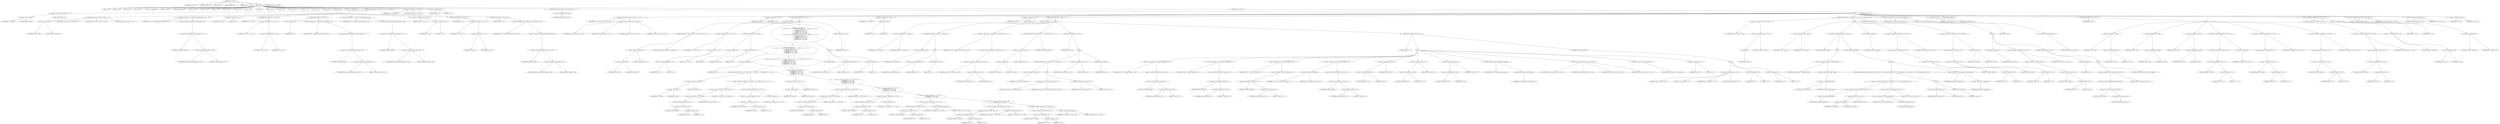 digraph cache_insert {  
"1000123" [label = "(METHOD,cache_insert)" ]
"1000124" [label = "(PARAM,const char *a1)" ]
"1000125" [label = "(PARAM,_DWORD *a2)" ]
"1000126" [label = "(PARAM,int a3)" ]
"1000127" [label = "(PARAM,unsigned int a4)" ]
"1000128" [label = "(PARAM,unsigned __int16 a5)" ]
"1000129" [label = "(BLOCK,,)" ]
"1000130" [label = "(LOCAL,v7: int)" ]
"1000131" [label = "(LOCAL,v8: int)" ]
"1000132" [label = "(LOCAL,v9: int)" ]
"1000133" [label = "(LOCAL,v10: int)" ]
"1000134" [label = "(LOCAL,v12: unsigned int)" ]
"1000135" [label = "(LOCAL,v13: bool)" ]
"1000136" [label = "(LOCAL,v15: unsigned int)" ]
"1000137" [label = "(LOCAL,v16: bool)" ]
"1000138" [label = "(LOCAL,v18: int)" ]
"1000139" [label = "(LOCAL,v19: int)" ]
"1000140" [label = "(LOCAL,v20: int)" ]
"1000141" [label = "(LOCAL,v21: int)" ]
"1000142" [label = "(LOCAL,v22: int)" ]
"1000143" [label = "(LOCAL,v23: int)" ]
"1000144" [label = "(LOCAL,v24: int)" ]
"1000145" [label = "(LOCAL,v25: int)" ]
"1000146" [label = "(LOCAL,v26: char *)" ]
"1000147" [label = "(LOCAL,v27: int)" ]
"1000148" [label = "(LOCAL,v28: int)" ]
"1000149" [label = "(LOCAL,v29: int)" ]
"1000150" [label = "(LOCAL,v32: int)" ]
"1000151" [label = "(LOCAL,v33: _DWORD [ 4 ])" ]
"1000152" [label = "(CONTROL_STRUCTURE,if ( (a5 & 0x980) != 0 ),if ( (a5 & 0x980) != 0 ))" ]
"1000153" [label = "(<operator>.notEquals,(a5 & 0x980) != 0)" ]
"1000154" [label = "(<operator>.and,a5 & 0x980)" ]
"1000155" [label = "(IDENTIFIER,a5,a5 & 0x980)" ]
"1000156" [label = "(LITERAL,0x980,a5 & 0x980)" ]
"1000157" [label = "(LITERAL,0,(a5 & 0x980) != 0)" ]
"1000158" [label = "(BLOCK,,)" ]
"1000159" [label = "(log_query,log_query(a5 | 0x10000, a1, a2, 0))" ]
"1000160" [label = "(<operator>.or,a5 | 0x10000)" ]
"1000161" [label = "(IDENTIFIER,a5,a5 | 0x10000)" ]
"1000162" [label = "(LITERAL,0x10000,a5 | 0x10000)" ]
"1000163" [label = "(IDENTIFIER,a1,log_query(a5 | 0x10000, a1, a2, 0))" ]
"1000164" [label = "(IDENTIFIER,a2,log_query(a5 | 0x10000, a1, a2, 0))" ]
"1000165" [label = "(LITERAL,0,log_query(a5 | 0x10000, a1, a2, 0))" ]
"1000166" [label = "(<operator>.assignment,v12 = *(_DWORD *)(dnsmasq_daemon + 252))" ]
"1000167" [label = "(IDENTIFIER,v12,v12 = *(_DWORD *)(dnsmasq_daemon + 252))" ]
"1000168" [label = "(<operator>.indirection,*(_DWORD *)(dnsmasq_daemon + 252))" ]
"1000169" [label = "(<operator>.cast,(_DWORD *)(dnsmasq_daemon + 252))" ]
"1000170" [label = "(UNKNOWN,_DWORD *,_DWORD *)" ]
"1000171" [label = "(<operator>.addition,dnsmasq_daemon + 252)" ]
"1000172" [label = "(IDENTIFIER,dnsmasq_daemon,dnsmasq_daemon + 252)" ]
"1000173" [label = "(LITERAL,252,dnsmasq_daemon + 252)" ]
"1000174" [label = "(<operator>.assignment,v13 = 1)" ]
"1000175" [label = "(IDENTIFIER,v13,v13 = 1)" ]
"1000176" [label = "(LITERAL,1,v13 = 1)" ]
"1000177" [label = "(CONTROL_STRUCTURE,if ( v12 ),if ( v12 ))" ]
"1000178" [label = "(IDENTIFIER,v12,if ( v12 ))" ]
"1000179" [label = "(<operator>.assignment,v13 = v12 >= a4)" ]
"1000180" [label = "(IDENTIFIER,v13,v13 = v12 >= a4)" ]
"1000181" [label = "(<operator>.greaterEqualsThan,v12 >= a4)" ]
"1000182" [label = "(IDENTIFIER,v12,v12 >= a4)" ]
"1000183" [label = "(IDENTIFIER,a4,v12 >= a4)" ]
"1000184" [label = "(CONTROL_STRUCTURE,if ( !v13 ),if ( !v13 ))" ]
"1000185" [label = "(<operator>.logicalNot,!v13)" ]
"1000186" [label = "(IDENTIFIER,v13,!v13)" ]
"1000187" [label = "(<operator>.assignment,a4 = *(_DWORD *)(dnsmasq_daemon + 252))" ]
"1000188" [label = "(IDENTIFIER,a4,a4 = *(_DWORD *)(dnsmasq_daemon + 252))" ]
"1000189" [label = "(<operator>.indirection,*(_DWORD *)(dnsmasq_daemon + 252))" ]
"1000190" [label = "(<operator>.cast,(_DWORD *)(dnsmasq_daemon + 252))" ]
"1000191" [label = "(UNKNOWN,_DWORD *,_DWORD *)" ]
"1000192" [label = "(<operator>.addition,dnsmasq_daemon + 252)" ]
"1000193" [label = "(IDENTIFIER,dnsmasq_daemon,dnsmasq_daemon + 252)" ]
"1000194" [label = "(LITERAL,252,dnsmasq_daemon + 252)" ]
"1000195" [label = "(<operator>.assignment,v15 = *(_DWORD *)(dnsmasq_daemon + 248))" ]
"1000196" [label = "(IDENTIFIER,v15,v15 = *(_DWORD *)(dnsmasq_daemon + 248))" ]
"1000197" [label = "(<operator>.indirection,*(_DWORD *)(dnsmasq_daemon + 248))" ]
"1000198" [label = "(<operator>.cast,(_DWORD *)(dnsmasq_daemon + 248))" ]
"1000199" [label = "(UNKNOWN,_DWORD *,_DWORD *)" ]
"1000200" [label = "(<operator>.addition,dnsmasq_daemon + 248)" ]
"1000201" [label = "(IDENTIFIER,dnsmasq_daemon,dnsmasq_daemon + 248)" ]
"1000202" [label = "(LITERAL,248,dnsmasq_daemon + 248)" ]
"1000203" [label = "(<operator>.assignment,v16 = v15 != 0)" ]
"1000204" [label = "(IDENTIFIER,v16,v16 = v15 != 0)" ]
"1000205" [label = "(<operator>.notEquals,v15 != 0)" ]
"1000206" [label = "(IDENTIFIER,v15,v15 != 0)" ]
"1000207" [label = "(LITERAL,0,v15 != 0)" ]
"1000208" [label = "(CONTROL_STRUCTURE,if ( v15 ),if ( v15 ))" ]
"1000209" [label = "(IDENTIFIER,v15,if ( v15 ))" ]
"1000210" [label = "(<operator>.assignment,v16 = v15 > a4)" ]
"1000211" [label = "(IDENTIFIER,v16,v16 = v15 > a4)" ]
"1000212" [label = "(<operator>.greaterThan,v15 > a4)" ]
"1000213" [label = "(IDENTIFIER,v15,v15 > a4)" ]
"1000214" [label = "(IDENTIFIER,a4,v15 > a4)" ]
"1000215" [label = "(CONTROL_STRUCTURE,if ( v16 ),if ( v16 ))" ]
"1000216" [label = "(IDENTIFIER,v16,if ( v16 ))" ]
"1000217" [label = "(<operator>.assignment,a4 = *(_DWORD *)(dnsmasq_daemon + 248))" ]
"1000218" [label = "(IDENTIFIER,a4,a4 = *(_DWORD *)(dnsmasq_daemon + 248))" ]
"1000219" [label = "(<operator>.indirection,*(_DWORD *)(dnsmasq_daemon + 248))" ]
"1000220" [label = "(<operator>.cast,(_DWORD *)(dnsmasq_daemon + 248))" ]
"1000221" [label = "(UNKNOWN,_DWORD *,_DWORD *)" ]
"1000222" [label = "(<operator>.addition,dnsmasq_daemon + 248)" ]
"1000223" [label = "(IDENTIFIER,dnsmasq_daemon,dnsmasq_daemon + 248)" ]
"1000224" [label = "(LITERAL,248,dnsmasq_daemon + 248)" ]
"1000225" [label = "(<operator>.assignment,v7 = insert_error)" ]
"1000226" [label = "(IDENTIFIER,v7,v7 = insert_error)" ]
"1000227" [label = "(IDENTIFIER,insert_error,v7 = insert_error)" ]
"1000228" [label = "(<operator>.assignment,v8 = 0)" ]
"1000229" [label = "(IDENTIFIER,v8,v8 = 0)" ]
"1000230" [label = "(LITERAL,0,v8 = 0)" ]
"1000231" [label = "(CONTROL_STRUCTURE,if ( !insert_error ),if ( !insert_error ))" ]
"1000232" [label = "(<operator>.logicalNot,!insert_error)" ]
"1000233" [label = "(IDENTIFIER,insert_error,!insert_error)" ]
"1000234" [label = "(BLOCK,,)" ]
"1000235" [label = "(<operator>.assignment,v9 = cache_scan_free(a1, a2, a3, a5))" ]
"1000236" [label = "(IDENTIFIER,v9,v9 = cache_scan_free(a1, a2, a3, a5))" ]
"1000237" [label = "(cache_scan_free,cache_scan_free(a1, a2, a3, a5))" ]
"1000238" [label = "(IDENTIFIER,a1,cache_scan_free(a1, a2, a3, a5))" ]
"1000239" [label = "(IDENTIFIER,a2,cache_scan_free(a1, a2, a3, a5))" ]
"1000240" [label = "(IDENTIFIER,a3,cache_scan_free(a1, a2, a3, a5))" ]
"1000241" [label = "(IDENTIFIER,a5,cache_scan_free(a1, a2, a3, a5))" ]
"1000242" [label = "(<operator>.assignment,v8 = v9)" ]
"1000243" [label = "(IDENTIFIER,v8,v8 = v9)" ]
"1000244" [label = "(IDENTIFIER,v9,v8 = v9)" ]
"1000245" [label = "(CONTROL_STRUCTURE,if ( v9 ),if ( v9 ))" ]
"1000246" [label = "(IDENTIFIER,v9,if ( v9 ))" ]
"1000247" [label = "(BLOCK,,)" ]
"1000248" [label = "(CONTROL_STRUCTURE,if ( (a5 & 0x180) == 0 ),if ( (a5 & 0x180) == 0 ))" ]
"1000249" [label = "(<operator>.equals,(a5 & 0x180) == 0)" ]
"1000250" [label = "(<operator>.and,a5 & 0x180)" ]
"1000251" [label = "(IDENTIFIER,a5,a5 & 0x180)" ]
"1000252" [label = "(LITERAL,0x180,a5 & 0x180)" ]
"1000253" [label = "(LITERAL,0,(a5 & 0x180) == 0)" ]
"1000254" [label = "(CONTROL_STRUCTURE,goto LABEL_17;,goto LABEL_17;)" ]
"1000255" [label = "(<operator>.assignment,v10 = (a5 >> 3) & 1)" ]
"1000256" [label = "(IDENTIFIER,v10,v10 = (a5 >> 3) & 1)" ]
"1000257" [label = "(<operator>.and,(a5 >> 3) & 1)" ]
"1000258" [label = "(<operator>.arithmeticShiftRight,a5 >> 3)" ]
"1000259" [label = "(IDENTIFIER,a5,a5 >> 3)" ]
"1000260" [label = "(LITERAL,3,a5 >> 3)" ]
"1000261" [label = "(LITERAL,1,(a5 >> 3) & 1)" ]
"1000262" [label = "(CONTROL_STRUCTURE,if ( !a2 ),if ( !a2 ))" ]
"1000263" [label = "(<operator>.logicalNot,!a2)" ]
"1000264" [label = "(IDENTIFIER,a2,!a2)" ]
"1000265" [label = "(<operator>.assignment,v10 = 0)" ]
"1000266" [label = "(IDENTIFIER,v10,v10 = 0)" ]
"1000267" [label = "(LITERAL,0,v10 = 0)" ]
"1000268" [label = "(CONTROL_STRUCTURE,if ( !v10\n        || ((a5 & 0x80) == 0 || (*(_WORD *)(v9 + 36) & 0x80) == 0 || *(_DWORD *)(v9 + 12) != *a2)\n        && ((a5 & 0x100) == 0\n         || (*(_WORD *)(v9 + 36) & 0x100) == 0\n         || *(_DWORD *)(v9 + 12) != *a2\n         || *(_DWORD *)(v9 + 16) != a2[1]\n         || *(_DWORD *)(v9 + 20) != a2[2]\n         || *(_DWORD *)(v9 + 24) != a2[3]) ),if ( !v10\n        || ((a5 & 0x80) == 0 || (*(_WORD *)(v9 + 36) & 0x80) == 0 || *(_DWORD *)(v9 + 12) != *a2)\n        && ((a5 & 0x100) == 0\n         || (*(_WORD *)(v9 + 36) & 0x100) == 0\n         || *(_DWORD *)(v9 + 12) != *a2\n         || *(_DWORD *)(v9 + 16) != a2[1]\n         || *(_DWORD *)(v9 + 20) != a2[2]\n         || *(_DWORD *)(v9 + 24) != a2[3]) ))" ]
"1000269" [label = "(<operator>.logicalOr,!v10\n        || ((a5 & 0x80) == 0 || (*(_WORD *)(v9 + 36) & 0x80) == 0 || *(_DWORD *)(v9 + 12) != *a2)\n        && ((a5 & 0x100) == 0\n         || (*(_WORD *)(v9 + 36) & 0x100) == 0\n         || *(_DWORD *)(v9 + 12) != *a2\n         || *(_DWORD *)(v9 + 16) != a2[1]\n         || *(_DWORD *)(v9 + 20) != a2[2]\n         || *(_DWORD *)(v9 + 24) != a2[3]))" ]
"1000270" [label = "(<operator>.logicalNot,!v10)" ]
"1000271" [label = "(IDENTIFIER,v10,!v10)" ]
"1000272" [label = "(<operator>.logicalAnd,((a5 & 0x80) == 0 || (*(_WORD *)(v9 + 36) & 0x80) == 0 || *(_DWORD *)(v9 + 12) != *a2)\n        && ((a5 & 0x100) == 0\n         || (*(_WORD *)(v9 + 36) & 0x100) == 0\n         || *(_DWORD *)(v9 + 12) != *a2\n         || *(_DWORD *)(v9 + 16) != a2[1]\n         || *(_DWORD *)(v9 + 20) != a2[2]\n         || *(_DWORD *)(v9 + 24) != a2[3]))" ]
"1000273" [label = "(<operator>.logicalOr,(a5 & 0x80) == 0 || (*(_WORD *)(v9 + 36) & 0x80) == 0 || *(_DWORD *)(v9 + 12) != *a2)" ]
"1000274" [label = "(<operator>.equals,(a5 & 0x80) == 0)" ]
"1000275" [label = "(<operator>.and,a5 & 0x80)" ]
"1000276" [label = "(IDENTIFIER,a5,a5 & 0x80)" ]
"1000277" [label = "(LITERAL,0x80,a5 & 0x80)" ]
"1000278" [label = "(LITERAL,0,(a5 & 0x80) == 0)" ]
"1000279" [label = "(<operator>.logicalOr,(*(_WORD *)(v9 + 36) & 0x80) == 0 || *(_DWORD *)(v9 + 12) != *a2)" ]
"1000280" [label = "(<operator>.equals,(*(_WORD *)(v9 + 36) & 0x80) == 0)" ]
"1000281" [label = "(<operator>.and,*(_WORD *)(v9 + 36) & 0x80)" ]
"1000282" [label = "(<operator>.indirection,*(_WORD *)(v9 + 36))" ]
"1000283" [label = "(<operator>.cast,(_WORD *)(v9 + 36))" ]
"1000284" [label = "(UNKNOWN,_WORD *,_WORD *)" ]
"1000285" [label = "(<operator>.addition,v9 + 36)" ]
"1000286" [label = "(IDENTIFIER,v9,v9 + 36)" ]
"1000287" [label = "(LITERAL,36,v9 + 36)" ]
"1000288" [label = "(LITERAL,0x80,*(_WORD *)(v9 + 36) & 0x80)" ]
"1000289" [label = "(LITERAL,0,(*(_WORD *)(v9 + 36) & 0x80) == 0)" ]
"1000290" [label = "(<operator>.notEquals,*(_DWORD *)(v9 + 12) != *a2)" ]
"1000291" [label = "(<operator>.indirection,*(_DWORD *)(v9 + 12))" ]
"1000292" [label = "(<operator>.cast,(_DWORD *)(v9 + 12))" ]
"1000293" [label = "(UNKNOWN,_DWORD *,_DWORD *)" ]
"1000294" [label = "(<operator>.addition,v9 + 12)" ]
"1000295" [label = "(IDENTIFIER,v9,v9 + 12)" ]
"1000296" [label = "(LITERAL,12,v9 + 12)" ]
"1000297" [label = "(<operator>.indirection,*a2)" ]
"1000298" [label = "(IDENTIFIER,a2,*(_DWORD *)(v9 + 12) != *a2)" ]
"1000299" [label = "(<operator>.logicalOr,(a5 & 0x100) == 0\n         || (*(_WORD *)(v9 + 36) & 0x100) == 0\n         || *(_DWORD *)(v9 + 12) != *a2\n         || *(_DWORD *)(v9 + 16) != a2[1]\n         || *(_DWORD *)(v9 + 20) != a2[2]\n         || *(_DWORD *)(v9 + 24) != a2[3])" ]
"1000300" [label = "(<operator>.equals,(a5 & 0x100) == 0)" ]
"1000301" [label = "(<operator>.and,a5 & 0x100)" ]
"1000302" [label = "(IDENTIFIER,a5,a5 & 0x100)" ]
"1000303" [label = "(LITERAL,0x100,a5 & 0x100)" ]
"1000304" [label = "(LITERAL,0,(a5 & 0x100) == 0)" ]
"1000305" [label = "(<operator>.logicalOr,(*(_WORD *)(v9 + 36) & 0x100) == 0\n         || *(_DWORD *)(v9 + 12) != *a2\n         || *(_DWORD *)(v9 + 16) != a2[1]\n         || *(_DWORD *)(v9 + 20) != a2[2]\n         || *(_DWORD *)(v9 + 24) != a2[3])" ]
"1000306" [label = "(<operator>.equals,(*(_WORD *)(v9 + 36) & 0x100) == 0)" ]
"1000307" [label = "(<operator>.and,*(_WORD *)(v9 + 36) & 0x100)" ]
"1000308" [label = "(<operator>.indirection,*(_WORD *)(v9 + 36))" ]
"1000309" [label = "(<operator>.cast,(_WORD *)(v9 + 36))" ]
"1000310" [label = "(UNKNOWN,_WORD *,_WORD *)" ]
"1000311" [label = "(<operator>.addition,v9 + 36)" ]
"1000312" [label = "(IDENTIFIER,v9,v9 + 36)" ]
"1000313" [label = "(LITERAL,36,v9 + 36)" ]
"1000314" [label = "(LITERAL,0x100,*(_WORD *)(v9 + 36) & 0x100)" ]
"1000315" [label = "(LITERAL,0,(*(_WORD *)(v9 + 36) & 0x100) == 0)" ]
"1000316" [label = "(<operator>.logicalOr,*(_DWORD *)(v9 + 12) != *a2\n         || *(_DWORD *)(v9 + 16) != a2[1]\n         || *(_DWORD *)(v9 + 20) != a2[2]\n         || *(_DWORD *)(v9 + 24) != a2[3])" ]
"1000317" [label = "(<operator>.notEquals,*(_DWORD *)(v9 + 12) != *a2)" ]
"1000318" [label = "(<operator>.indirection,*(_DWORD *)(v9 + 12))" ]
"1000319" [label = "(<operator>.cast,(_DWORD *)(v9 + 12))" ]
"1000320" [label = "(UNKNOWN,_DWORD *,_DWORD *)" ]
"1000321" [label = "(<operator>.addition,v9 + 12)" ]
"1000322" [label = "(IDENTIFIER,v9,v9 + 12)" ]
"1000323" [label = "(LITERAL,12,v9 + 12)" ]
"1000324" [label = "(<operator>.indirection,*a2)" ]
"1000325" [label = "(IDENTIFIER,a2,*(_DWORD *)(v9 + 12) != *a2)" ]
"1000326" [label = "(<operator>.logicalOr,*(_DWORD *)(v9 + 16) != a2[1]\n         || *(_DWORD *)(v9 + 20) != a2[2]\n         || *(_DWORD *)(v9 + 24) != a2[3])" ]
"1000327" [label = "(<operator>.notEquals,*(_DWORD *)(v9 + 16) != a2[1])" ]
"1000328" [label = "(<operator>.indirection,*(_DWORD *)(v9 + 16))" ]
"1000329" [label = "(<operator>.cast,(_DWORD *)(v9 + 16))" ]
"1000330" [label = "(UNKNOWN,_DWORD *,_DWORD *)" ]
"1000331" [label = "(<operator>.addition,v9 + 16)" ]
"1000332" [label = "(IDENTIFIER,v9,v9 + 16)" ]
"1000333" [label = "(LITERAL,16,v9 + 16)" ]
"1000334" [label = "(<operator>.indirectIndexAccess,a2[1])" ]
"1000335" [label = "(IDENTIFIER,a2,*(_DWORD *)(v9 + 16) != a2[1])" ]
"1000336" [label = "(LITERAL,1,*(_DWORD *)(v9 + 16) != a2[1])" ]
"1000337" [label = "(<operator>.logicalOr,*(_DWORD *)(v9 + 20) != a2[2]\n         || *(_DWORD *)(v9 + 24) != a2[3])" ]
"1000338" [label = "(<operator>.notEquals,*(_DWORD *)(v9 + 20) != a2[2])" ]
"1000339" [label = "(<operator>.indirection,*(_DWORD *)(v9 + 20))" ]
"1000340" [label = "(<operator>.cast,(_DWORD *)(v9 + 20))" ]
"1000341" [label = "(UNKNOWN,_DWORD *,_DWORD *)" ]
"1000342" [label = "(<operator>.addition,v9 + 20)" ]
"1000343" [label = "(IDENTIFIER,v9,v9 + 20)" ]
"1000344" [label = "(LITERAL,20,v9 + 20)" ]
"1000345" [label = "(<operator>.indirectIndexAccess,a2[2])" ]
"1000346" [label = "(IDENTIFIER,a2,*(_DWORD *)(v9 + 20) != a2[2])" ]
"1000347" [label = "(LITERAL,2,*(_DWORD *)(v9 + 20) != a2[2])" ]
"1000348" [label = "(<operator>.notEquals,*(_DWORD *)(v9 + 24) != a2[3])" ]
"1000349" [label = "(<operator>.indirection,*(_DWORD *)(v9 + 24))" ]
"1000350" [label = "(<operator>.cast,(_DWORD *)(v9 + 24))" ]
"1000351" [label = "(UNKNOWN,_DWORD *,_DWORD *)" ]
"1000352" [label = "(<operator>.addition,v9 + 24)" ]
"1000353" [label = "(IDENTIFIER,v9,v9 + 24)" ]
"1000354" [label = "(LITERAL,24,v9 + 24)" ]
"1000355" [label = "(<operator>.indirectIndexAccess,a2[3])" ]
"1000356" [label = "(IDENTIFIER,a2,*(_DWORD *)(v9 + 24) != a2[3])" ]
"1000357" [label = "(LITERAL,3,*(_DWORD *)(v9 + 24) != a2[3])" ]
"1000358" [label = "(BLOCK,,)" ]
"1000359" [label = "(JUMP_TARGET,LABEL_17)" ]
"1000360" [label = "(<operator>.assignment,insert_error = 1)" ]
"1000361" [label = "(IDENTIFIER,insert_error,insert_error = 1)" ]
"1000362" [label = "(LITERAL,1,insert_error = 1)" ]
"1000363" [label = "(<operator>.assignment,v8 = 0)" ]
"1000364" [label = "(IDENTIFIER,v8,v8 = 0)" ]
"1000365" [label = "(LITERAL,0,v8 = 0)" ]
"1000366" [label = "(RETURN,return v8;,return v8;)" ]
"1000367" [label = "(IDENTIFIER,v8,return v8;)" ]
"1000368" [label = "(<operator>.assignment,v32 = a5 & 4)" ]
"1000369" [label = "(IDENTIFIER,v32,v32 = a5 & 4)" ]
"1000370" [label = "(<operator>.and,a5 & 4)" ]
"1000371" [label = "(IDENTIFIER,a5,a5 & 4)" ]
"1000372" [label = "(LITERAL,4,a5 & 4)" ]
"1000373" [label = "(<operator>.assignment,v18 = v7)" ]
"1000374" [label = "(IDENTIFIER,v18,v18 = v7)" ]
"1000375" [label = "(IDENTIFIER,v7,v18 = v7)" ]
"1000376" [label = "(CONTROL_STRUCTURE,while ( 1 ),while ( 1 ))" ]
"1000377" [label = "(LITERAL,1,while ( 1 ))" ]
"1000378" [label = "(BLOCK,,)" ]
"1000379" [label = "(<operator>.assignment,v19 = cache_tail)" ]
"1000380" [label = "(IDENTIFIER,v19,v19 = cache_tail)" ]
"1000381" [label = "(IDENTIFIER,cache_tail,v19 = cache_tail)" ]
"1000382" [label = "(CONTROL_STRUCTURE,if ( !cache_tail ),if ( !cache_tail ))" ]
"1000383" [label = "(<operator>.logicalNot,!cache_tail)" ]
"1000384" [label = "(IDENTIFIER,cache_tail,!cache_tail)" ]
"1000385" [label = "(BLOCK,,)" ]
"1000386" [label = "(<operator>.assignment,insert_error = 1)" ]
"1000387" [label = "(IDENTIFIER,insert_error,insert_error = 1)" ]
"1000388" [label = "(LITERAL,1,insert_error = 1)" ]
"1000389" [label = "(RETURN,return 0;,return 0;)" ]
"1000390" [label = "(LITERAL,0,return 0;)" ]
"1000391" [label = "(<operator>.assignment,v20 = *(unsigned __int16 *)(cache_tail + 36))" ]
"1000392" [label = "(IDENTIFIER,v20,v20 = *(unsigned __int16 *)(cache_tail + 36))" ]
"1000393" [label = "(<operator>.indirection,*(unsigned __int16 *)(cache_tail + 36))" ]
"1000394" [label = "(<operator>.cast,(unsigned __int16 *)(cache_tail + 36))" ]
"1000395" [label = "(UNKNOWN,unsigned __int16 *,unsigned __int16 *)" ]
"1000396" [label = "(<operator>.addition,cache_tail + 36)" ]
"1000397" [label = "(IDENTIFIER,cache_tail,cache_tail + 36)" ]
"1000398" [label = "(LITERAL,36,cache_tail + 36)" ]
"1000399" [label = "(CONTROL_STRUCTURE,if ( (v20 & 0xC) == 0 ),if ( (v20 & 0xC) == 0 ))" ]
"1000400" [label = "(<operator>.equals,(v20 & 0xC) == 0)" ]
"1000401" [label = "(<operator>.and,v20 & 0xC)" ]
"1000402" [label = "(IDENTIFIER,v20,v20 & 0xC)" ]
"1000403" [label = "(LITERAL,0xC,v20 & 0xC)" ]
"1000404" [label = "(LITERAL,0,(v20 & 0xC) == 0)" ]
"1000405" [label = "(CONTROL_STRUCTURE,break;,break;)" ]
"1000406" [label = "(CONTROL_STRUCTURE,if ( v18 ),if ( v18 ))" ]
"1000407" [label = "(IDENTIFIER,v18,if ( v18 ))" ]
"1000408" [label = "(BLOCK,,)" ]
"1000409" [label = "(CONTROL_STRUCTURE,if ( !warned_12267 ),if ( !warned_12267 ))" ]
"1000410" [label = "(<operator>.logicalNot,!warned_12267)" ]
"1000411" [label = "(IDENTIFIER,warned_12267,!warned_12267)" ]
"1000412" [label = "(BLOCK,,)" ]
"1000413" [label = "(my_syslog,my_syslog(3, \"Internal error in cache.\"))" ]
"1000414" [label = "(LITERAL,3,my_syslog(3, \"Internal error in cache.\"))" ]
"1000415" [label = "(LITERAL,\"Internal error in cache.\",my_syslog(3, \"Internal error in cache.\"))" ]
"1000416" [label = "(<operator>.assignment,warned_12267 = 1)" ]
"1000417" [label = "(IDENTIFIER,warned_12267,warned_12267 = 1)" ]
"1000418" [label = "(LITERAL,1,warned_12267 = 1)" ]
"1000419" [label = "(<operator>.assignment,insert_error = 1)" ]
"1000420" [label = "(IDENTIFIER,insert_error,insert_error = 1)" ]
"1000421" [label = "(LITERAL,1,insert_error = 1)" ]
"1000422" [label = "(RETURN,return v8;,return v8;)" ]
"1000423" [label = "(IDENTIFIER,v8,return v8;)" ]
"1000424" [label = "(CONTROL_STRUCTURE,if ( v32 ),if ( v32 ))" ]
"1000425" [label = "(IDENTIFIER,v32,if ( v32 ))" ]
"1000426" [label = "(BLOCK,,)" ]
"1000427" [label = "(<operator>.assignment,v21 = *(_DWORD *)(cache_tail + 16))" ]
"1000428" [label = "(IDENTIFIER,v21,v21 = *(_DWORD *)(cache_tail + 16))" ]
"1000429" [label = "(<operator>.indirection,*(_DWORD *)(cache_tail + 16))" ]
"1000430" [label = "(<operator>.cast,(_DWORD *)(cache_tail + 16))" ]
"1000431" [label = "(UNKNOWN,_DWORD *,_DWORD *)" ]
"1000432" [label = "(<operator>.addition,cache_tail + 16)" ]
"1000433" [label = "(IDENTIFIER,cache_tail,cache_tail + 16)" ]
"1000434" [label = "(LITERAL,16,cache_tail + 16)" ]
"1000435" [label = "(<operator>.assignment,v22 = *(_DWORD *)(cache_tail + 20))" ]
"1000436" [label = "(IDENTIFIER,v22,v22 = *(_DWORD *)(cache_tail + 20))" ]
"1000437" [label = "(<operator>.indirection,*(_DWORD *)(cache_tail + 20))" ]
"1000438" [label = "(<operator>.cast,(_DWORD *)(cache_tail + 20))" ]
"1000439" [label = "(UNKNOWN,_DWORD *,_DWORD *)" ]
"1000440" [label = "(<operator>.addition,cache_tail + 20)" ]
"1000441" [label = "(IDENTIFIER,cache_tail,cache_tail + 20)" ]
"1000442" [label = "(LITERAL,20,cache_tail + 20)" ]
"1000443" [label = "(<operator>.assignment,v23 = *(_DWORD *)(cache_tail + 24))" ]
"1000444" [label = "(IDENTIFIER,v23,v23 = *(_DWORD *)(cache_tail + 24))" ]
"1000445" [label = "(<operator>.indirection,*(_DWORD *)(cache_tail + 24))" ]
"1000446" [label = "(<operator>.cast,(_DWORD *)(cache_tail + 24))" ]
"1000447" [label = "(UNKNOWN,_DWORD *,_DWORD *)" ]
"1000448" [label = "(<operator>.addition,cache_tail + 24)" ]
"1000449" [label = "(IDENTIFIER,cache_tail,cache_tail + 24)" ]
"1000450" [label = "(LITERAL,24,cache_tail + 24)" ]
"1000451" [label = "(<operator>.assignment,v33[0] = *(_DWORD *)(cache_tail + 12))" ]
"1000452" [label = "(<operator>.indirectIndexAccess,v33[0])" ]
"1000453" [label = "(IDENTIFIER,v33,v33[0] = *(_DWORD *)(cache_tail + 12))" ]
"1000454" [label = "(LITERAL,0,v33[0] = *(_DWORD *)(cache_tail + 12))" ]
"1000455" [label = "(<operator>.indirection,*(_DWORD *)(cache_tail + 12))" ]
"1000456" [label = "(<operator>.cast,(_DWORD *)(cache_tail + 12))" ]
"1000457" [label = "(UNKNOWN,_DWORD *,_DWORD *)" ]
"1000458" [label = "(<operator>.addition,cache_tail + 12)" ]
"1000459" [label = "(IDENTIFIER,cache_tail,cache_tail + 12)" ]
"1000460" [label = "(LITERAL,12,cache_tail + 12)" ]
"1000461" [label = "(<operator>.assignment,v33[1] = v21)" ]
"1000462" [label = "(<operator>.indirectIndexAccess,v33[1])" ]
"1000463" [label = "(IDENTIFIER,v33,v33[1] = v21)" ]
"1000464" [label = "(LITERAL,1,v33[1] = v21)" ]
"1000465" [label = "(IDENTIFIER,v21,v33[1] = v21)" ]
"1000466" [label = "(<operator>.assignment,v33[2] = v22)" ]
"1000467" [label = "(<operator>.indirectIndexAccess,v33[2])" ]
"1000468" [label = "(IDENTIFIER,v33,v33[2] = v22)" ]
"1000469" [label = "(LITERAL,2,v33[2] = v22)" ]
"1000470" [label = "(IDENTIFIER,v22,v33[2] = v22)" ]
"1000471" [label = "(<operator>.assignment,v33[3] = v23)" ]
"1000472" [label = "(<operator>.indirectIndexAccess,v33[3])" ]
"1000473" [label = "(IDENTIFIER,v33,v33[3] = v23)" ]
"1000474" [label = "(LITERAL,3,v33[3] = v23)" ]
"1000475" [label = "(IDENTIFIER,v23,v33[3] = v23)" ]
"1000476" [label = "(<operator>.assignment,v24 = cache_get_name(cache_tail))" ]
"1000477" [label = "(IDENTIFIER,v24,v24 = cache_get_name(cache_tail))" ]
"1000478" [label = "(cache_get_name,cache_get_name(cache_tail))" ]
"1000479" [label = "(IDENTIFIER,cache_tail,cache_get_name(cache_tail))" ]
"1000480" [label = "(cache_scan_free,cache_scan_free(v24, v33, a3, v20))" ]
"1000481" [label = "(IDENTIFIER,v24,cache_scan_free(v24, v33, a3, v20))" ]
"1000482" [label = "(IDENTIFIER,v33,cache_scan_free(v24, v33, a3, v20))" ]
"1000483" [label = "(IDENTIFIER,a3,cache_scan_free(v24, v33, a3, v20))" ]
"1000484" [label = "(IDENTIFIER,v20,cache_scan_free(v24, v33, a3, v20))" ]
"1000485" [label = "(<operator>.preIncrement,++cache_live_freed)" ]
"1000486" [label = "(IDENTIFIER,cache_live_freed,++cache_live_freed)" ]
"1000487" [label = "(<operator>.assignment,v18 = 1)" ]
"1000488" [label = "(IDENTIFIER,v18,v18 = 1)" ]
"1000489" [label = "(LITERAL,1,v18 = 1)" ]
"1000490" [label = "(CONTROL_STRUCTURE,else,else)" ]
"1000491" [label = "(BLOCK,,)" ]
"1000492" [label = "(cache_scan_free,cache_scan_free(0, 0, a3, 0))" ]
"1000493" [label = "(LITERAL,0,cache_scan_free(0, 0, a3, 0))" ]
"1000494" [label = "(LITERAL,0,cache_scan_free(0, 0, a3, 0))" ]
"1000495" [label = "(IDENTIFIER,a3,cache_scan_free(0, 0, a3, 0))" ]
"1000496" [label = "(LITERAL,0,cache_scan_free(0, 0, a3, 0))" ]
"1000497" [label = "(<operator>.assignment,v18 = 0)" ]
"1000498" [label = "(IDENTIFIER,v18,v18 = 0)" ]
"1000499" [label = "(LITERAL,0,v18 = 0)" ]
"1000500" [label = "(<operator>.assignment,v32 = 1)" ]
"1000501" [label = "(IDENTIFIER,v32,v32 = 1)" ]
"1000502" [label = "(LITERAL,1,v32 = 1)" ]
"1000503" [label = "(CONTROL_STRUCTURE,if ( a1 && strlen(a1) > 0x31 ),if ( a1 && strlen(a1) > 0x31 ))" ]
"1000504" [label = "(<operator>.logicalAnd,a1 && strlen(a1) > 0x31)" ]
"1000505" [label = "(IDENTIFIER,a1,a1 && strlen(a1) > 0x31)" ]
"1000506" [label = "(<operator>.greaterThan,strlen(a1) > 0x31)" ]
"1000507" [label = "(strlen,strlen(a1))" ]
"1000508" [label = "(IDENTIFIER,a1,strlen(a1))" ]
"1000509" [label = "(LITERAL,0x31,strlen(a1) > 0x31)" ]
"1000510" [label = "(BLOCK,,)" ]
"1000511" [label = "(<operator>.assignment,v25 = big_free)" ]
"1000512" [label = "(IDENTIFIER,v25,v25 = big_free)" ]
"1000513" [label = "(IDENTIFIER,big_free,v25 = big_free)" ]
"1000514" [label = "(CONTROL_STRUCTURE,if ( big_free ),if ( big_free ))" ]
"1000515" [label = "(IDENTIFIER,big_free,if ( big_free ))" ]
"1000516" [label = "(BLOCK,,)" ]
"1000517" [label = "(<operator>.assignment,big_free = *(_DWORD *)big_free)" ]
"1000518" [label = "(IDENTIFIER,big_free,big_free = *(_DWORD *)big_free)" ]
"1000519" [label = "(<operator>.indirection,*(_DWORD *)big_free)" ]
"1000520" [label = "(<operator>.cast,(_DWORD *)big_free)" ]
"1000521" [label = "(UNKNOWN,_DWORD *,_DWORD *)" ]
"1000522" [label = "(IDENTIFIER,big_free,(_DWORD *)big_free)" ]
"1000523" [label = "(CONTROL_STRUCTURE,else,else)" ]
"1000524" [label = "(BLOCK,,)" ]
"1000525" [label = "(CONTROL_STRUCTURE,if ( !bignames_left && (a5 & 0x5000) == 0 || (v25 = whine_malloc(1028)) == 0 ),if ( !bignames_left && (a5 & 0x5000) == 0 || (v25 = whine_malloc(1028)) == 0 ))" ]
"1000526" [label = "(<operator>.logicalOr,!bignames_left && (a5 & 0x5000) == 0 || (v25 = whine_malloc(1028)) == 0)" ]
"1000527" [label = "(<operator>.logicalAnd,!bignames_left && (a5 & 0x5000) == 0)" ]
"1000528" [label = "(<operator>.logicalNot,!bignames_left)" ]
"1000529" [label = "(IDENTIFIER,bignames_left,!bignames_left)" ]
"1000530" [label = "(<operator>.equals,(a5 & 0x5000) == 0)" ]
"1000531" [label = "(<operator>.and,a5 & 0x5000)" ]
"1000532" [label = "(IDENTIFIER,a5,a5 & 0x5000)" ]
"1000533" [label = "(LITERAL,0x5000,a5 & 0x5000)" ]
"1000534" [label = "(LITERAL,0,(a5 & 0x5000) == 0)" ]
"1000535" [label = "(<operator>.equals,(v25 = whine_malloc(1028)) == 0)" ]
"1000536" [label = "(<operator>.assignment,v25 = whine_malloc(1028))" ]
"1000537" [label = "(IDENTIFIER,v25,v25 = whine_malloc(1028))" ]
"1000538" [label = "(whine_malloc,whine_malloc(1028))" ]
"1000539" [label = "(LITERAL,1028,whine_malloc(1028))" ]
"1000540" [label = "(LITERAL,0,(v25 = whine_malloc(1028)) == 0)" ]
"1000541" [label = "(BLOCK,,)" ]
"1000542" [label = "(<operator>.assignment,insert_error = 1)" ]
"1000543" [label = "(IDENTIFIER,insert_error,insert_error = 1)" ]
"1000544" [label = "(LITERAL,1,insert_error = 1)" ]
"1000545" [label = "(RETURN,return v8;,return v8;)" ]
"1000546" [label = "(IDENTIFIER,v8,return v8;)" ]
"1000547" [label = "(CONTROL_STRUCTURE,if ( bignames_left ),if ( bignames_left ))" ]
"1000548" [label = "(IDENTIFIER,bignames_left,if ( bignames_left ))" ]
"1000549" [label = "(<operator>.preDecrement,--bignames_left)" ]
"1000550" [label = "(IDENTIFIER,bignames_left,--bignames_left)" ]
"1000551" [label = "(cache_unlink,cache_unlink(v19))" ]
"1000552" [label = "(IDENTIFIER,v19,cache_unlink(v19))" ]
"1000553" [label = "(<operator>.assignment,*(_DWORD *)(v19 + 40) = v25)" ]
"1000554" [label = "(<operator>.indirection,*(_DWORD *)(v19 + 40))" ]
"1000555" [label = "(<operator>.cast,(_DWORD *)(v19 + 40))" ]
"1000556" [label = "(UNKNOWN,_DWORD *,_DWORD *)" ]
"1000557" [label = "(<operator>.addition,v19 + 40)" ]
"1000558" [label = "(IDENTIFIER,v19,v19 + 40)" ]
"1000559" [label = "(LITERAL,40,v19 + 40)" ]
"1000560" [label = "(IDENTIFIER,v25,*(_DWORD *)(v19 + 40) = v25)" ]
"1000561" [label = "(<operator>.assignment,*(_WORD *)(v19 + 36) = a5 | 0x200)" ]
"1000562" [label = "(<operator>.indirection,*(_WORD *)(v19 + 36))" ]
"1000563" [label = "(<operator>.cast,(_WORD *)(v19 + 36))" ]
"1000564" [label = "(UNKNOWN,_WORD *,_WORD *)" ]
"1000565" [label = "(<operator>.addition,v19 + 36)" ]
"1000566" [label = "(IDENTIFIER,v19,v19 + 36)" ]
"1000567" [label = "(LITERAL,36,v19 + 36)" ]
"1000568" [label = "(<operator>.or,a5 | 0x200)" ]
"1000569" [label = "(IDENTIFIER,a5,a5 | 0x200)" ]
"1000570" [label = "(LITERAL,0x200,a5 | 0x200)" ]
"1000571" [label = "(CONTROL_STRUCTURE,else,else)" ]
"1000572" [label = "(BLOCK,,)" ]
"1000573" [label = "(cache_unlink,cache_unlink(v19))" ]
"1000574" [label = "(IDENTIFIER,v19,cache_unlink(v19))" ]
"1000575" [label = "(<operator>.assignment,*(_WORD *)(v19 + 36) = a5)" ]
"1000576" [label = "(<operator>.indirection,*(_WORD *)(v19 + 36))" ]
"1000577" [label = "(<operator>.cast,(_WORD *)(v19 + 36))" ]
"1000578" [label = "(UNKNOWN,_WORD *,_WORD *)" ]
"1000579" [label = "(<operator>.addition,v19 + 36)" ]
"1000580" [label = "(IDENTIFIER,v19,v19 + 36)" ]
"1000581" [label = "(LITERAL,36,v19 + 36)" ]
"1000582" [label = "(IDENTIFIER,a5,*(_WORD *)(v19 + 36) = a5)" ]
"1000583" [label = "(CONTROL_STRUCTURE,if ( !a1 ),if ( !a1 ))" ]
"1000584" [label = "(<operator>.logicalNot,!a1)" ]
"1000585" [label = "(IDENTIFIER,a1,!a1)" ]
"1000586" [label = "(BLOCK,,)" ]
"1000587" [label = "(<operator>.assignment,*(_BYTE *)cache_get_name(v19) = 0)" ]
"1000588" [label = "(<operator>.indirection,*(_BYTE *)cache_get_name(v19))" ]
"1000589" [label = "(<operator>.cast,(_BYTE *)cache_get_name(v19))" ]
"1000590" [label = "(UNKNOWN,_BYTE *,_BYTE *)" ]
"1000591" [label = "(cache_get_name,cache_get_name(v19))" ]
"1000592" [label = "(IDENTIFIER,v19,cache_get_name(v19))" ]
"1000593" [label = "(LITERAL,0,*(_BYTE *)cache_get_name(v19) = 0)" ]
"1000594" [label = "(CONTROL_STRUCTURE,goto LABEL_51;,goto LABEL_51;)" ]
"1000595" [label = "(<operator>.assignment,v26 = (char *)cache_get_name(v19))" ]
"1000596" [label = "(IDENTIFIER,v26,v26 = (char *)cache_get_name(v19))" ]
"1000597" [label = "(<operator>.cast,(char *)cache_get_name(v19))" ]
"1000598" [label = "(UNKNOWN,char *,char *)" ]
"1000599" [label = "(cache_get_name,cache_get_name(v19))" ]
"1000600" [label = "(IDENTIFIER,v19,cache_get_name(v19))" ]
"1000601" [label = "(strcpy,strcpy(v26, a1))" ]
"1000602" [label = "(IDENTIFIER,v26,strcpy(v26, a1))" ]
"1000603" [label = "(IDENTIFIER,a1,strcpy(v26, a1))" ]
"1000604" [label = "(JUMP_TARGET,LABEL_51)" ]
"1000605" [label = "(CONTROL_STRUCTURE,if ( a2 ),if ( a2 ))" ]
"1000606" [label = "(IDENTIFIER,a2,if ( a2 ))" ]
"1000607" [label = "(BLOCK,,)" ]
"1000608" [label = "(<operator>.assignment,v27 = a2[1])" ]
"1000609" [label = "(IDENTIFIER,v27,v27 = a2[1])" ]
"1000610" [label = "(<operator>.indirectIndexAccess,a2[1])" ]
"1000611" [label = "(IDENTIFIER,a2,v27 = a2[1])" ]
"1000612" [label = "(LITERAL,1,v27 = a2[1])" ]
"1000613" [label = "(<operator>.assignment,v28 = a2[2])" ]
"1000614" [label = "(IDENTIFIER,v28,v28 = a2[2])" ]
"1000615" [label = "(<operator>.indirectIndexAccess,a2[2])" ]
"1000616" [label = "(IDENTIFIER,a2,v28 = a2[2])" ]
"1000617" [label = "(LITERAL,2,v28 = a2[2])" ]
"1000618" [label = "(<operator>.assignment,v29 = a2[3])" ]
"1000619" [label = "(IDENTIFIER,v29,v29 = a2[3])" ]
"1000620" [label = "(<operator>.indirectIndexAccess,a2[3])" ]
"1000621" [label = "(IDENTIFIER,a2,v29 = a2[3])" ]
"1000622" [label = "(LITERAL,3,v29 = a2[3])" ]
"1000623" [label = "(<operator>.assignment,*(_DWORD *)(v19 + 12) = *a2)" ]
"1000624" [label = "(<operator>.indirection,*(_DWORD *)(v19 + 12))" ]
"1000625" [label = "(<operator>.cast,(_DWORD *)(v19 + 12))" ]
"1000626" [label = "(UNKNOWN,_DWORD *,_DWORD *)" ]
"1000627" [label = "(<operator>.addition,v19 + 12)" ]
"1000628" [label = "(IDENTIFIER,v19,v19 + 12)" ]
"1000629" [label = "(LITERAL,12,v19 + 12)" ]
"1000630" [label = "(<operator>.indirection,*a2)" ]
"1000631" [label = "(IDENTIFIER,a2,*(_DWORD *)(v19 + 12) = *a2)" ]
"1000632" [label = "(<operator>.assignment,*(_DWORD *)(v19 + 16) = v27)" ]
"1000633" [label = "(<operator>.indirection,*(_DWORD *)(v19 + 16))" ]
"1000634" [label = "(<operator>.cast,(_DWORD *)(v19 + 16))" ]
"1000635" [label = "(UNKNOWN,_DWORD *,_DWORD *)" ]
"1000636" [label = "(<operator>.addition,v19 + 16)" ]
"1000637" [label = "(IDENTIFIER,v19,v19 + 16)" ]
"1000638" [label = "(LITERAL,16,v19 + 16)" ]
"1000639" [label = "(IDENTIFIER,v27,*(_DWORD *)(v19 + 16) = v27)" ]
"1000640" [label = "(<operator>.assignment,*(_DWORD *)(v19 + 20) = v28)" ]
"1000641" [label = "(<operator>.indirection,*(_DWORD *)(v19 + 20))" ]
"1000642" [label = "(<operator>.cast,(_DWORD *)(v19 + 20))" ]
"1000643" [label = "(UNKNOWN,_DWORD *,_DWORD *)" ]
"1000644" [label = "(<operator>.addition,v19 + 20)" ]
"1000645" [label = "(IDENTIFIER,v19,v19 + 20)" ]
"1000646" [label = "(LITERAL,20,v19 + 20)" ]
"1000647" [label = "(IDENTIFIER,v28,*(_DWORD *)(v19 + 20) = v28)" ]
"1000648" [label = "(<operator>.assignment,*(_DWORD *)(v19 + 24) = v29)" ]
"1000649" [label = "(<operator>.indirection,*(_DWORD *)(v19 + 24))" ]
"1000650" [label = "(<operator>.cast,(_DWORD *)(v19 + 24))" ]
"1000651" [label = "(UNKNOWN,_DWORD *,_DWORD *)" ]
"1000652" [label = "(<operator>.addition,v19 + 24)" ]
"1000653" [label = "(IDENTIFIER,v19,v19 + 24)" ]
"1000654" [label = "(LITERAL,24,v19 + 24)" ]
"1000655" [label = "(IDENTIFIER,v29,*(_DWORD *)(v19 + 24) = v29)" ]
"1000656" [label = "(<operator>.assignment,*(_DWORD *)(v19 + 28) = a3 + a4)" ]
"1000657" [label = "(<operator>.indirection,*(_DWORD *)(v19 + 28))" ]
"1000658" [label = "(<operator>.cast,(_DWORD *)(v19 + 28))" ]
"1000659" [label = "(UNKNOWN,_DWORD *,_DWORD *)" ]
"1000660" [label = "(<operator>.addition,v19 + 28)" ]
"1000661" [label = "(IDENTIFIER,v19,v19 + 28)" ]
"1000662" [label = "(LITERAL,28,v19 + 28)" ]
"1000663" [label = "(<operator>.addition,a3 + a4)" ]
"1000664" [label = "(IDENTIFIER,a3,a3 + a4)" ]
"1000665" [label = "(IDENTIFIER,a4,a3 + a4)" ]
"1000666" [label = "(<operator>.assignment,*(_DWORD *)v19 = new_chain)" ]
"1000667" [label = "(<operator>.indirection,*(_DWORD *)v19)" ]
"1000668" [label = "(<operator>.cast,(_DWORD *)v19)" ]
"1000669" [label = "(UNKNOWN,_DWORD *,_DWORD *)" ]
"1000670" [label = "(IDENTIFIER,v19,(_DWORD *)v19)" ]
"1000671" [label = "(IDENTIFIER,new_chain,*(_DWORD *)v19 = new_chain)" ]
"1000672" [label = "(<operator>.assignment,new_chain = v19)" ]
"1000673" [label = "(IDENTIFIER,new_chain,new_chain = v19)" ]
"1000674" [label = "(IDENTIFIER,v19,new_chain = v19)" ]
"1000675" [label = "(<operator>.assignment,v8 = v19)" ]
"1000676" [label = "(IDENTIFIER,v8,v8 = v19)" ]
"1000677" [label = "(IDENTIFIER,v19,v8 = v19)" ]
"1000678" [label = "(RETURN,return v8;,return v8;)" ]
"1000679" [label = "(IDENTIFIER,v8,return v8;)" ]
"1000680" [label = "(METHOD_RETURN,int __fastcall)" ]
  "1000123" -> "1000124" 
  "1000123" -> "1000125" 
  "1000123" -> "1000126" 
  "1000123" -> "1000127" 
  "1000123" -> "1000128" 
  "1000123" -> "1000129" 
  "1000123" -> "1000680" 
  "1000129" -> "1000130" 
  "1000129" -> "1000131" 
  "1000129" -> "1000132" 
  "1000129" -> "1000133" 
  "1000129" -> "1000134" 
  "1000129" -> "1000135" 
  "1000129" -> "1000136" 
  "1000129" -> "1000137" 
  "1000129" -> "1000138" 
  "1000129" -> "1000139" 
  "1000129" -> "1000140" 
  "1000129" -> "1000141" 
  "1000129" -> "1000142" 
  "1000129" -> "1000143" 
  "1000129" -> "1000144" 
  "1000129" -> "1000145" 
  "1000129" -> "1000146" 
  "1000129" -> "1000147" 
  "1000129" -> "1000148" 
  "1000129" -> "1000149" 
  "1000129" -> "1000150" 
  "1000129" -> "1000151" 
  "1000129" -> "1000152" 
  "1000129" -> "1000225" 
  "1000129" -> "1000228" 
  "1000129" -> "1000231" 
  "1000129" -> "1000678" 
  "1000152" -> "1000153" 
  "1000152" -> "1000158" 
  "1000153" -> "1000154" 
  "1000153" -> "1000157" 
  "1000154" -> "1000155" 
  "1000154" -> "1000156" 
  "1000158" -> "1000159" 
  "1000158" -> "1000166" 
  "1000158" -> "1000174" 
  "1000158" -> "1000177" 
  "1000158" -> "1000184" 
  "1000158" -> "1000195" 
  "1000158" -> "1000203" 
  "1000158" -> "1000208" 
  "1000158" -> "1000215" 
  "1000159" -> "1000160" 
  "1000159" -> "1000163" 
  "1000159" -> "1000164" 
  "1000159" -> "1000165" 
  "1000160" -> "1000161" 
  "1000160" -> "1000162" 
  "1000166" -> "1000167" 
  "1000166" -> "1000168" 
  "1000168" -> "1000169" 
  "1000169" -> "1000170" 
  "1000169" -> "1000171" 
  "1000171" -> "1000172" 
  "1000171" -> "1000173" 
  "1000174" -> "1000175" 
  "1000174" -> "1000176" 
  "1000177" -> "1000178" 
  "1000177" -> "1000179" 
  "1000179" -> "1000180" 
  "1000179" -> "1000181" 
  "1000181" -> "1000182" 
  "1000181" -> "1000183" 
  "1000184" -> "1000185" 
  "1000184" -> "1000187" 
  "1000185" -> "1000186" 
  "1000187" -> "1000188" 
  "1000187" -> "1000189" 
  "1000189" -> "1000190" 
  "1000190" -> "1000191" 
  "1000190" -> "1000192" 
  "1000192" -> "1000193" 
  "1000192" -> "1000194" 
  "1000195" -> "1000196" 
  "1000195" -> "1000197" 
  "1000197" -> "1000198" 
  "1000198" -> "1000199" 
  "1000198" -> "1000200" 
  "1000200" -> "1000201" 
  "1000200" -> "1000202" 
  "1000203" -> "1000204" 
  "1000203" -> "1000205" 
  "1000205" -> "1000206" 
  "1000205" -> "1000207" 
  "1000208" -> "1000209" 
  "1000208" -> "1000210" 
  "1000210" -> "1000211" 
  "1000210" -> "1000212" 
  "1000212" -> "1000213" 
  "1000212" -> "1000214" 
  "1000215" -> "1000216" 
  "1000215" -> "1000217" 
  "1000217" -> "1000218" 
  "1000217" -> "1000219" 
  "1000219" -> "1000220" 
  "1000220" -> "1000221" 
  "1000220" -> "1000222" 
  "1000222" -> "1000223" 
  "1000222" -> "1000224" 
  "1000225" -> "1000226" 
  "1000225" -> "1000227" 
  "1000228" -> "1000229" 
  "1000228" -> "1000230" 
  "1000231" -> "1000232" 
  "1000231" -> "1000234" 
  "1000232" -> "1000233" 
  "1000234" -> "1000235" 
  "1000234" -> "1000242" 
  "1000234" -> "1000245" 
  "1000234" -> "1000368" 
  "1000234" -> "1000373" 
  "1000234" -> "1000376" 
  "1000234" -> "1000503" 
  "1000234" -> "1000595" 
  "1000234" -> "1000601" 
  "1000234" -> "1000604" 
  "1000234" -> "1000605" 
  "1000234" -> "1000656" 
  "1000234" -> "1000666" 
  "1000234" -> "1000672" 
  "1000234" -> "1000675" 
  "1000235" -> "1000236" 
  "1000235" -> "1000237" 
  "1000237" -> "1000238" 
  "1000237" -> "1000239" 
  "1000237" -> "1000240" 
  "1000237" -> "1000241" 
  "1000242" -> "1000243" 
  "1000242" -> "1000244" 
  "1000245" -> "1000246" 
  "1000245" -> "1000247" 
  "1000247" -> "1000248" 
  "1000247" -> "1000255" 
  "1000247" -> "1000262" 
  "1000247" -> "1000268" 
  "1000247" -> "1000366" 
  "1000248" -> "1000249" 
  "1000248" -> "1000254" 
  "1000249" -> "1000250" 
  "1000249" -> "1000253" 
  "1000250" -> "1000251" 
  "1000250" -> "1000252" 
  "1000255" -> "1000256" 
  "1000255" -> "1000257" 
  "1000257" -> "1000258" 
  "1000257" -> "1000261" 
  "1000258" -> "1000259" 
  "1000258" -> "1000260" 
  "1000262" -> "1000263" 
  "1000262" -> "1000265" 
  "1000263" -> "1000264" 
  "1000265" -> "1000266" 
  "1000265" -> "1000267" 
  "1000268" -> "1000269" 
  "1000268" -> "1000358" 
  "1000269" -> "1000270" 
  "1000269" -> "1000272" 
  "1000270" -> "1000271" 
  "1000272" -> "1000273" 
  "1000272" -> "1000299" 
  "1000273" -> "1000274" 
  "1000273" -> "1000279" 
  "1000274" -> "1000275" 
  "1000274" -> "1000278" 
  "1000275" -> "1000276" 
  "1000275" -> "1000277" 
  "1000279" -> "1000280" 
  "1000279" -> "1000290" 
  "1000280" -> "1000281" 
  "1000280" -> "1000289" 
  "1000281" -> "1000282" 
  "1000281" -> "1000288" 
  "1000282" -> "1000283" 
  "1000283" -> "1000284" 
  "1000283" -> "1000285" 
  "1000285" -> "1000286" 
  "1000285" -> "1000287" 
  "1000290" -> "1000291" 
  "1000290" -> "1000297" 
  "1000291" -> "1000292" 
  "1000292" -> "1000293" 
  "1000292" -> "1000294" 
  "1000294" -> "1000295" 
  "1000294" -> "1000296" 
  "1000297" -> "1000298" 
  "1000299" -> "1000300" 
  "1000299" -> "1000305" 
  "1000300" -> "1000301" 
  "1000300" -> "1000304" 
  "1000301" -> "1000302" 
  "1000301" -> "1000303" 
  "1000305" -> "1000306" 
  "1000305" -> "1000316" 
  "1000306" -> "1000307" 
  "1000306" -> "1000315" 
  "1000307" -> "1000308" 
  "1000307" -> "1000314" 
  "1000308" -> "1000309" 
  "1000309" -> "1000310" 
  "1000309" -> "1000311" 
  "1000311" -> "1000312" 
  "1000311" -> "1000313" 
  "1000316" -> "1000317" 
  "1000316" -> "1000326" 
  "1000317" -> "1000318" 
  "1000317" -> "1000324" 
  "1000318" -> "1000319" 
  "1000319" -> "1000320" 
  "1000319" -> "1000321" 
  "1000321" -> "1000322" 
  "1000321" -> "1000323" 
  "1000324" -> "1000325" 
  "1000326" -> "1000327" 
  "1000326" -> "1000337" 
  "1000327" -> "1000328" 
  "1000327" -> "1000334" 
  "1000328" -> "1000329" 
  "1000329" -> "1000330" 
  "1000329" -> "1000331" 
  "1000331" -> "1000332" 
  "1000331" -> "1000333" 
  "1000334" -> "1000335" 
  "1000334" -> "1000336" 
  "1000337" -> "1000338" 
  "1000337" -> "1000348" 
  "1000338" -> "1000339" 
  "1000338" -> "1000345" 
  "1000339" -> "1000340" 
  "1000340" -> "1000341" 
  "1000340" -> "1000342" 
  "1000342" -> "1000343" 
  "1000342" -> "1000344" 
  "1000345" -> "1000346" 
  "1000345" -> "1000347" 
  "1000348" -> "1000349" 
  "1000348" -> "1000355" 
  "1000349" -> "1000350" 
  "1000350" -> "1000351" 
  "1000350" -> "1000352" 
  "1000352" -> "1000353" 
  "1000352" -> "1000354" 
  "1000355" -> "1000356" 
  "1000355" -> "1000357" 
  "1000358" -> "1000359" 
  "1000358" -> "1000360" 
  "1000358" -> "1000363" 
  "1000360" -> "1000361" 
  "1000360" -> "1000362" 
  "1000363" -> "1000364" 
  "1000363" -> "1000365" 
  "1000366" -> "1000367" 
  "1000368" -> "1000369" 
  "1000368" -> "1000370" 
  "1000370" -> "1000371" 
  "1000370" -> "1000372" 
  "1000373" -> "1000374" 
  "1000373" -> "1000375" 
  "1000376" -> "1000377" 
  "1000376" -> "1000378" 
  "1000378" -> "1000379" 
  "1000378" -> "1000382" 
  "1000378" -> "1000391" 
  "1000378" -> "1000399" 
  "1000378" -> "1000406" 
  "1000378" -> "1000424" 
  "1000379" -> "1000380" 
  "1000379" -> "1000381" 
  "1000382" -> "1000383" 
  "1000382" -> "1000385" 
  "1000383" -> "1000384" 
  "1000385" -> "1000386" 
  "1000385" -> "1000389" 
  "1000386" -> "1000387" 
  "1000386" -> "1000388" 
  "1000389" -> "1000390" 
  "1000391" -> "1000392" 
  "1000391" -> "1000393" 
  "1000393" -> "1000394" 
  "1000394" -> "1000395" 
  "1000394" -> "1000396" 
  "1000396" -> "1000397" 
  "1000396" -> "1000398" 
  "1000399" -> "1000400" 
  "1000399" -> "1000405" 
  "1000400" -> "1000401" 
  "1000400" -> "1000404" 
  "1000401" -> "1000402" 
  "1000401" -> "1000403" 
  "1000406" -> "1000407" 
  "1000406" -> "1000408" 
  "1000408" -> "1000409" 
  "1000408" -> "1000419" 
  "1000408" -> "1000422" 
  "1000409" -> "1000410" 
  "1000409" -> "1000412" 
  "1000410" -> "1000411" 
  "1000412" -> "1000413" 
  "1000412" -> "1000416" 
  "1000413" -> "1000414" 
  "1000413" -> "1000415" 
  "1000416" -> "1000417" 
  "1000416" -> "1000418" 
  "1000419" -> "1000420" 
  "1000419" -> "1000421" 
  "1000422" -> "1000423" 
  "1000424" -> "1000425" 
  "1000424" -> "1000426" 
  "1000424" -> "1000490" 
  "1000426" -> "1000427" 
  "1000426" -> "1000435" 
  "1000426" -> "1000443" 
  "1000426" -> "1000451" 
  "1000426" -> "1000461" 
  "1000426" -> "1000466" 
  "1000426" -> "1000471" 
  "1000426" -> "1000476" 
  "1000426" -> "1000480" 
  "1000426" -> "1000485" 
  "1000426" -> "1000487" 
  "1000427" -> "1000428" 
  "1000427" -> "1000429" 
  "1000429" -> "1000430" 
  "1000430" -> "1000431" 
  "1000430" -> "1000432" 
  "1000432" -> "1000433" 
  "1000432" -> "1000434" 
  "1000435" -> "1000436" 
  "1000435" -> "1000437" 
  "1000437" -> "1000438" 
  "1000438" -> "1000439" 
  "1000438" -> "1000440" 
  "1000440" -> "1000441" 
  "1000440" -> "1000442" 
  "1000443" -> "1000444" 
  "1000443" -> "1000445" 
  "1000445" -> "1000446" 
  "1000446" -> "1000447" 
  "1000446" -> "1000448" 
  "1000448" -> "1000449" 
  "1000448" -> "1000450" 
  "1000451" -> "1000452" 
  "1000451" -> "1000455" 
  "1000452" -> "1000453" 
  "1000452" -> "1000454" 
  "1000455" -> "1000456" 
  "1000456" -> "1000457" 
  "1000456" -> "1000458" 
  "1000458" -> "1000459" 
  "1000458" -> "1000460" 
  "1000461" -> "1000462" 
  "1000461" -> "1000465" 
  "1000462" -> "1000463" 
  "1000462" -> "1000464" 
  "1000466" -> "1000467" 
  "1000466" -> "1000470" 
  "1000467" -> "1000468" 
  "1000467" -> "1000469" 
  "1000471" -> "1000472" 
  "1000471" -> "1000475" 
  "1000472" -> "1000473" 
  "1000472" -> "1000474" 
  "1000476" -> "1000477" 
  "1000476" -> "1000478" 
  "1000478" -> "1000479" 
  "1000480" -> "1000481" 
  "1000480" -> "1000482" 
  "1000480" -> "1000483" 
  "1000480" -> "1000484" 
  "1000485" -> "1000486" 
  "1000487" -> "1000488" 
  "1000487" -> "1000489" 
  "1000490" -> "1000491" 
  "1000491" -> "1000492" 
  "1000491" -> "1000497" 
  "1000491" -> "1000500" 
  "1000492" -> "1000493" 
  "1000492" -> "1000494" 
  "1000492" -> "1000495" 
  "1000492" -> "1000496" 
  "1000497" -> "1000498" 
  "1000497" -> "1000499" 
  "1000500" -> "1000501" 
  "1000500" -> "1000502" 
  "1000503" -> "1000504" 
  "1000503" -> "1000510" 
  "1000503" -> "1000571" 
  "1000504" -> "1000505" 
  "1000504" -> "1000506" 
  "1000506" -> "1000507" 
  "1000506" -> "1000509" 
  "1000507" -> "1000508" 
  "1000510" -> "1000511" 
  "1000510" -> "1000514" 
  "1000510" -> "1000551" 
  "1000510" -> "1000553" 
  "1000510" -> "1000561" 
  "1000511" -> "1000512" 
  "1000511" -> "1000513" 
  "1000514" -> "1000515" 
  "1000514" -> "1000516" 
  "1000514" -> "1000523" 
  "1000516" -> "1000517" 
  "1000517" -> "1000518" 
  "1000517" -> "1000519" 
  "1000519" -> "1000520" 
  "1000520" -> "1000521" 
  "1000520" -> "1000522" 
  "1000523" -> "1000524" 
  "1000524" -> "1000525" 
  "1000524" -> "1000547" 
  "1000525" -> "1000526" 
  "1000525" -> "1000541" 
  "1000526" -> "1000527" 
  "1000526" -> "1000535" 
  "1000527" -> "1000528" 
  "1000527" -> "1000530" 
  "1000528" -> "1000529" 
  "1000530" -> "1000531" 
  "1000530" -> "1000534" 
  "1000531" -> "1000532" 
  "1000531" -> "1000533" 
  "1000535" -> "1000536" 
  "1000535" -> "1000540" 
  "1000536" -> "1000537" 
  "1000536" -> "1000538" 
  "1000538" -> "1000539" 
  "1000541" -> "1000542" 
  "1000541" -> "1000545" 
  "1000542" -> "1000543" 
  "1000542" -> "1000544" 
  "1000545" -> "1000546" 
  "1000547" -> "1000548" 
  "1000547" -> "1000549" 
  "1000549" -> "1000550" 
  "1000551" -> "1000552" 
  "1000553" -> "1000554" 
  "1000553" -> "1000560" 
  "1000554" -> "1000555" 
  "1000555" -> "1000556" 
  "1000555" -> "1000557" 
  "1000557" -> "1000558" 
  "1000557" -> "1000559" 
  "1000561" -> "1000562" 
  "1000561" -> "1000568" 
  "1000562" -> "1000563" 
  "1000563" -> "1000564" 
  "1000563" -> "1000565" 
  "1000565" -> "1000566" 
  "1000565" -> "1000567" 
  "1000568" -> "1000569" 
  "1000568" -> "1000570" 
  "1000571" -> "1000572" 
  "1000572" -> "1000573" 
  "1000572" -> "1000575" 
  "1000572" -> "1000583" 
  "1000573" -> "1000574" 
  "1000575" -> "1000576" 
  "1000575" -> "1000582" 
  "1000576" -> "1000577" 
  "1000577" -> "1000578" 
  "1000577" -> "1000579" 
  "1000579" -> "1000580" 
  "1000579" -> "1000581" 
  "1000583" -> "1000584" 
  "1000583" -> "1000586" 
  "1000584" -> "1000585" 
  "1000586" -> "1000587" 
  "1000586" -> "1000594" 
  "1000587" -> "1000588" 
  "1000587" -> "1000593" 
  "1000588" -> "1000589" 
  "1000589" -> "1000590" 
  "1000589" -> "1000591" 
  "1000591" -> "1000592" 
  "1000595" -> "1000596" 
  "1000595" -> "1000597" 
  "1000597" -> "1000598" 
  "1000597" -> "1000599" 
  "1000599" -> "1000600" 
  "1000601" -> "1000602" 
  "1000601" -> "1000603" 
  "1000605" -> "1000606" 
  "1000605" -> "1000607" 
  "1000607" -> "1000608" 
  "1000607" -> "1000613" 
  "1000607" -> "1000618" 
  "1000607" -> "1000623" 
  "1000607" -> "1000632" 
  "1000607" -> "1000640" 
  "1000607" -> "1000648" 
  "1000608" -> "1000609" 
  "1000608" -> "1000610" 
  "1000610" -> "1000611" 
  "1000610" -> "1000612" 
  "1000613" -> "1000614" 
  "1000613" -> "1000615" 
  "1000615" -> "1000616" 
  "1000615" -> "1000617" 
  "1000618" -> "1000619" 
  "1000618" -> "1000620" 
  "1000620" -> "1000621" 
  "1000620" -> "1000622" 
  "1000623" -> "1000624" 
  "1000623" -> "1000630" 
  "1000624" -> "1000625" 
  "1000625" -> "1000626" 
  "1000625" -> "1000627" 
  "1000627" -> "1000628" 
  "1000627" -> "1000629" 
  "1000630" -> "1000631" 
  "1000632" -> "1000633" 
  "1000632" -> "1000639" 
  "1000633" -> "1000634" 
  "1000634" -> "1000635" 
  "1000634" -> "1000636" 
  "1000636" -> "1000637" 
  "1000636" -> "1000638" 
  "1000640" -> "1000641" 
  "1000640" -> "1000647" 
  "1000641" -> "1000642" 
  "1000642" -> "1000643" 
  "1000642" -> "1000644" 
  "1000644" -> "1000645" 
  "1000644" -> "1000646" 
  "1000648" -> "1000649" 
  "1000648" -> "1000655" 
  "1000649" -> "1000650" 
  "1000650" -> "1000651" 
  "1000650" -> "1000652" 
  "1000652" -> "1000653" 
  "1000652" -> "1000654" 
  "1000656" -> "1000657" 
  "1000656" -> "1000663" 
  "1000657" -> "1000658" 
  "1000658" -> "1000659" 
  "1000658" -> "1000660" 
  "1000660" -> "1000661" 
  "1000660" -> "1000662" 
  "1000663" -> "1000664" 
  "1000663" -> "1000665" 
  "1000666" -> "1000667" 
  "1000666" -> "1000671" 
  "1000667" -> "1000668" 
  "1000668" -> "1000669" 
  "1000668" -> "1000670" 
  "1000672" -> "1000673" 
  "1000672" -> "1000674" 
  "1000675" -> "1000676" 
  "1000675" -> "1000677" 
  "1000678" -> "1000679" 
}
